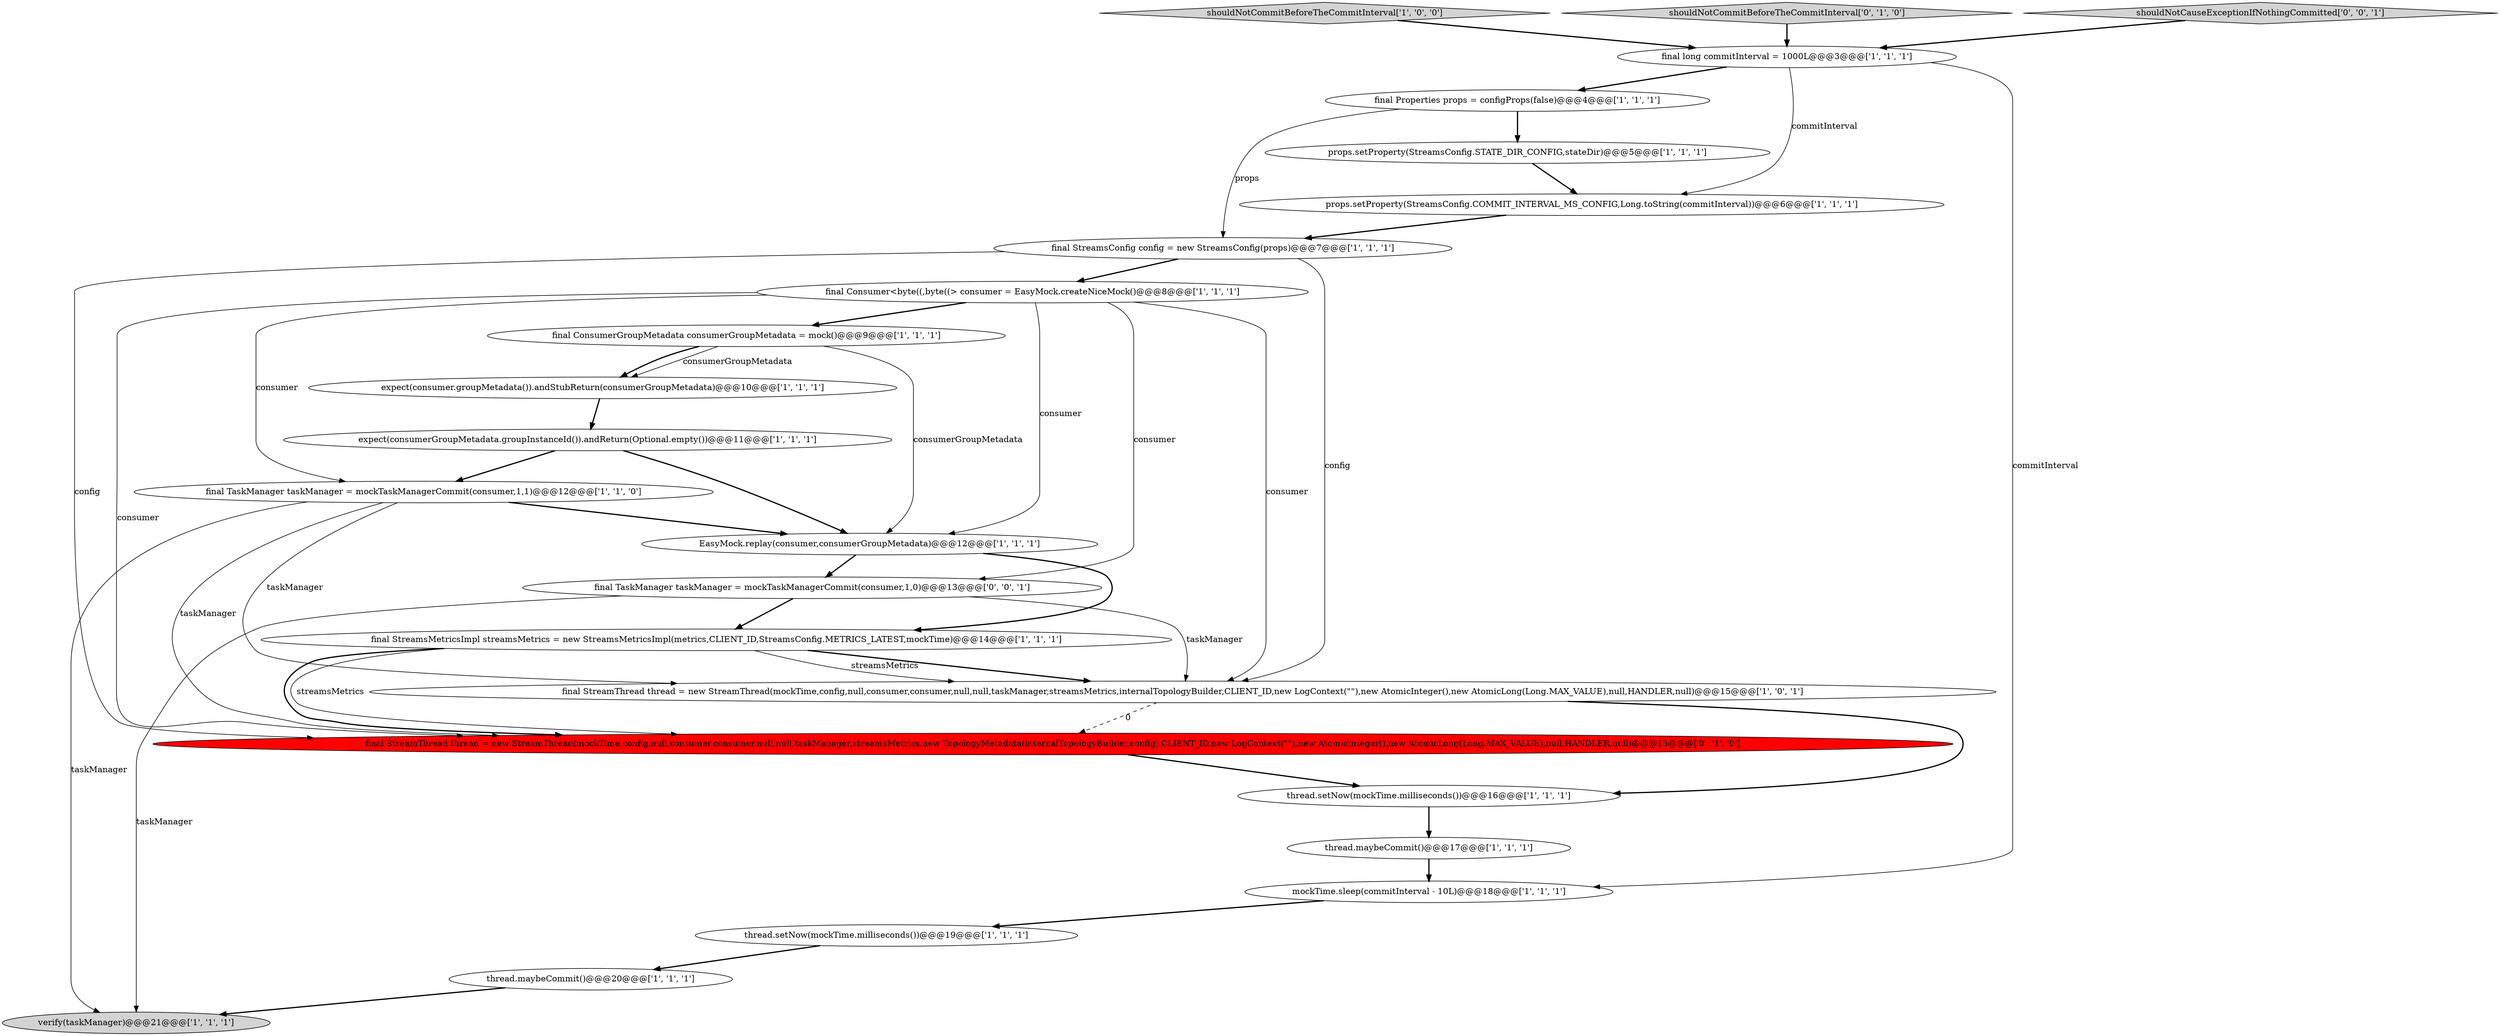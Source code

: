 digraph {
5 [style = filled, label = "final StreamsMetricsImpl streamsMetrics = new StreamsMetricsImpl(metrics,CLIENT_ID,StreamsConfig.METRICS_LATEST,mockTime)@@@14@@@['1', '1', '1']", fillcolor = white, shape = ellipse image = "AAA0AAABBB1BBB"];
6 [style = filled, label = "expect(consumer.groupMetadata()).andStubReturn(consumerGroupMetadata)@@@10@@@['1', '1', '1']", fillcolor = white, shape = ellipse image = "AAA0AAABBB1BBB"];
4 [style = filled, label = "thread.setNow(mockTime.milliseconds())@@@19@@@['1', '1', '1']", fillcolor = white, shape = ellipse image = "AAA0AAABBB1BBB"];
1 [style = filled, label = "props.setProperty(StreamsConfig.STATE_DIR_CONFIG,stateDir)@@@5@@@['1', '1', '1']", fillcolor = white, shape = ellipse image = "AAA0AAABBB1BBB"];
9 [style = filled, label = "thread.maybeCommit()@@@17@@@['1', '1', '1']", fillcolor = white, shape = ellipse image = "AAA0AAABBB1BBB"];
15 [style = filled, label = "EasyMock.replay(consumer,consumerGroupMetadata)@@@12@@@['1', '1', '1']", fillcolor = white, shape = ellipse image = "AAA0AAABBB1BBB"];
11 [style = filled, label = "final ConsumerGroupMetadata consumerGroupMetadata = mock()@@@9@@@['1', '1', '1']", fillcolor = white, shape = ellipse image = "AAA0AAABBB1BBB"];
14 [style = filled, label = "thread.maybeCommit()@@@20@@@['1', '1', '1']", fillcolor = white, shape = ellipse image = "AAA0AAABBB1BBB"];
16 [style = filled, label = "shouldNotCommitBeforeTheCommitInterval['1', '0', '0']", fillcolor = lightgray, shape = diamond image = "AAA0AAABBB1BBB"];
17 [style = filled, label = "thread.setNow(mockTime.milliseconds())@@@16@@@['1', '1', '1']", fillcolor = white, shape = ellipse image = "AAA0AAABBB1BBB"];
20 [style = filled, label = "final StreamThread thread = new StreamThread(mockTime,config,null,consumer,consumer,null,null,taskManager,streamsMetrics,new TopologyMetadata(internalTopologyBuilder,config),CLIENT_ID,new LogContext(\"\"),new AtomicInteger(),new AtomicLong(Long.MAX_VALUE),null,HANDLER,null)@@@15@@@['0', '1', '0']", fillcolor = red, shape = ellipse image = "AAA1AAABBB2BBB"];
21 [style = filled, label = "shouldNotCommitBeforeTheCommitInterval['0', '1', '0']", fillcolor = lightgray, shape = diamond image = "AAA0AAABBB2BBB"];
8 [style = filled, label = "final StreamsConfig config = new StreamsConfig(props)@@@7@@@['1', '1', '1']", fillcolor = white, shape = ellipse image = "AAA0AAABBB1BBB"];
2 [style = filled, label = "final Consumer<byte((,byte((> consumer = EasyMock.createNiceMock()@@@8@@@['1', '1', '1']", fillcolor = white, shape = ellipse image = "AAA0AAABBB1BBB"];
10 [style = filled, label = "final StreamThread thread = new StreamThread(mockTime,config,null,consumer,consumer,null,null,taskManager,streamsMetrics,internalTopologyBuilder,CLIENT_ID,new LogContext(\"\"),new AtomicInteger(),new AtomicLong(Long.MAX_VALUE),null,HANDLER,null)@@@15@@@['1', '0', '1']", fillcolor = white, shape = ellipse image = "AAA0AAABBB1BBB"];
23 [style = filled, label = "final TaskManager taskManager = mockTaskManagerCommit(consumer,1,0)@@@13@@@['0', '0', '1']", fillcolor = white, shape = ellipse image = "AAA0AAABBB3BBB"];
12 [style = filled, label = "final long commitInterval = 1000L@@@3@@@['1', '1', '1']", fillcolor = white, shape = ellipse image = "AAA0AAABBB1BBB"];
18 [style = filled, label = "verify(taskManager)@@@21@@@['1', '1', '1']", fillcolor = lightgray, shape = ellipse image = "AAA0AAABBB1BBB"];
19 [style = filled, label = "mockTime.sleep(commitInterval - 10L)@@@18@@@['1', '1', '1']", fillcolor = white, shape = ellipse image = "AAA0AAABBB1BBB"];
22 [style = filled, label = "shouldNotCauseExceptionIfNothingCommitted['0', '0', '1']", fillcolor = lightgray, shape = diamond image = "AAA0AAABBB3BBB"];
7 [style = filled, label = "final TaskManager taskManager = mockTaskManagerCommit(consumer,1,1)@@@12@@@['1', '1', '0']", fillcolor = white, shape = ellipse image = "AAA0AAABBB1BBB"];
0 [style = filled, label = "final Properties props = configProps(false)@@@4@@@['1', '1', '1']", fillcolor = white, shape = ellipse image = "AAA0AAABBB1BBB"];
13 [style = filled, label = "props.setProperty(StreamsConfig.COMMIT_INTERVAL_MS_CONFIG,Long.toString(commitInterval))@@@6@@@['1', '1', '1']", fillcolor = white, shape = ellipse image = "AAA0AAABBB1BBB"];
3 [style = filled, label = "expect(consumerGroupMetadata.groupInstanceId()).andReturn(Optional.empty())@@@11@@@['1', '1', '1']", fillcolor = white, shape = ellipse image = "AAA0AAABBB1BBB"];
7->10 [style = solid, label="taskManager"];
5->20 [style = solid, label="streamsMetrics"];
6->3 [style = bold, label=""];
5->10 [style = bold, label=""];
15->23 [style = bold, label=""];
11->6 [style = solid, label="consumerGroupMetadata"];
4->14 [style = bold, label=""];
2->23 [style = solid, label="consumer"];
20->17 [style = bold, label=""];
23->5 [style = bold, label=""];
12->19 [style = solid, label="commitInterval"];
5->20 [style = bold, label=""];
17->9 [style = bold, label=""];
11->6 [style = bold, label=""];
0->8 [style = solid, label="props"];
23->18 [style = solid, label="taskManager"];
10->17 [style = bold, label=""];
3->15 [style = bold, label=""];
12->0 [style = bold, label=""];
1->13 [style = bold, label=""];
7->18 [style = solid, label="taskManager"];
15->5 [style = bold, label=""];
21->12 [style = bold, label=""];
11->15 [style = solid, label="consumerGroupMetadata"];
8->10 [style = solid, label="config"];
8->2 [style = bold, label=""];
3->7 [style = bold, label=""];
23->10 [style = solid, label="taskManager"];
0->1 [style = bold, label=""];
22->12 [style = bold, label=""];
12->13 [style = solid, label="commitInterval"];
2->10 [style = solid, label="consumer"];
2->7 [style = solid, label="consumer"];
7->20 [style = solid, label="taskManager"];
9->19 [style = bold, label=""];
7->15 [style = bold, label=""];
10->20 [style = dashed, label="0"];
14->18 [style = bold, label=""];
2->20 [style = solid, label="consumer"];
19->4 [style = bold, label=""];
2->15 [style = solid, label="consumer"];
13->8 [style = bold, label=""];
8->20 [style = solid, label="config"];
16->12 [style = bold, label=""];
2->11 [style = bold, label=""];
5->10 [style = solid, label="streamsMetrics"];
}
